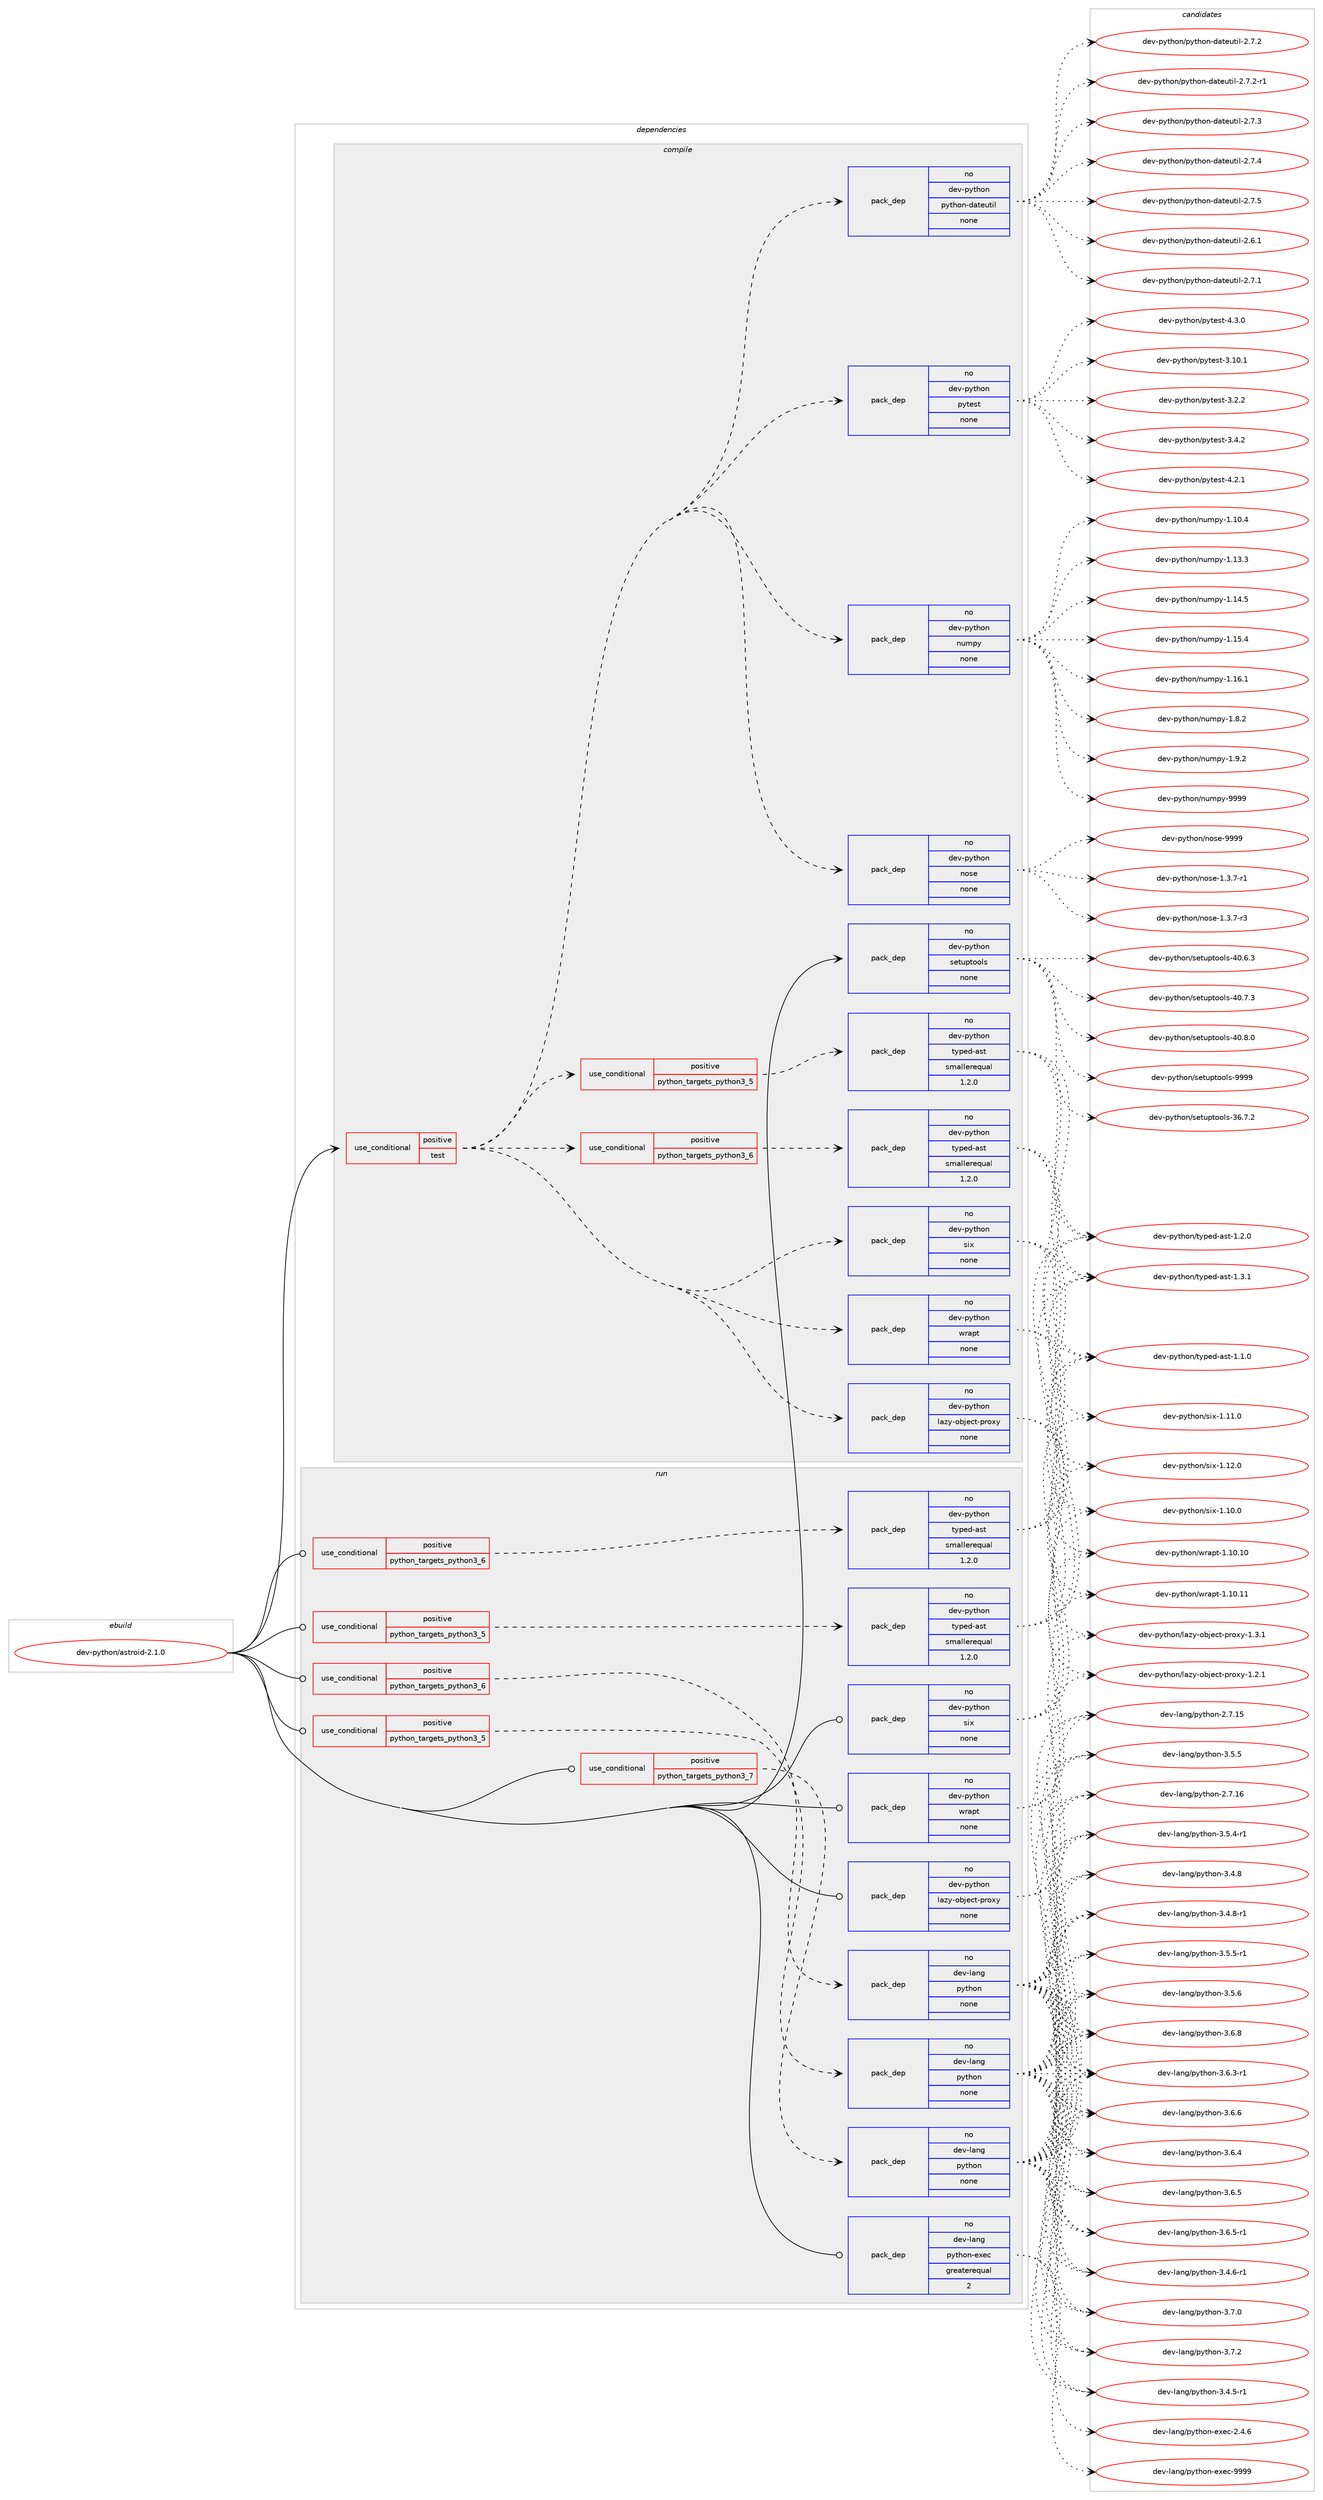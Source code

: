 digraph prolog {

# *************
# Graph options
# *************

newrank=true;
concentrate=true;
compound=true;
graph [rankdir=LR,fontname=Helvetica,fontsize=10,ranksep=1.5];#, ranksep=2.5, nodesep=0.2];
edge  [arrowhead=vee];
node  [fontname=Helvetica,fontsize=10];

# **********
# The ebuild
# **********

subgraph cluster_leftcol {
color=gray;
rank=same;
label=<<i>ebuild</i>>;
id [label="dev-python/astroid-2.1.0", color=red, width=4, href="../dev-python/astroid-2.1.0.svg"];
}

# ****************
# The dependencies
# ****************

subgraph cluster_midcol {
color=gray;
label=<<i>dependencies</i>>;
subgraph cluster_compile {
fillcolor="#eeeeee";
style=filled;
label=<<i>compile</i>>;
subgraph cond371039 {
dependency1399020 [label=<<TABLE BORDER="0" CELLBORDER="1" CELLSPACING="0" CELLPADDING="4"><TR><TD ROWSPAN="3" CELLPADDING="10">use_conditional</TD></TR><TR><TD>positive</TD></TR><TR><TD>test</TD></TR></TABLE>>, shape=none, color=red];
subgraph pack1004756 {
dependency1399021 [label=<<TABLE BORDER="0" CELLBORDER="1" CELLSPACING="0" CELLPADDING="4" WIDTH="220"><TR><TD ROWSPAN="6" CELLPADDING="30">pack_dep</TD></TR><TR><TD WIDTH="110">no</TD></TR><TR><TD>dev-python</TD></TR><TR><TD>lazy-object-proxy</TD></TR><TR><TD>none</TD></TR><TR><TD></TD></TR></TABLE>>, shape=none, color=blue];
}
dependency1399020:e -> dependency1399021:w [weight=20,style="dashed",arrowhead="vee"];
subgraph pack1004757 {
dependency1399022 [label=<<TABLE BORDER="0" CELLBORDER="1" CELLSPACING="0" CELLPADDING="4" WIDTH="220"><TR><TD ROWSPAN="6" CELLPADDING="30">pack_dep</TD></TR><TR><TD WIDTH="110">no</TD></TR><TR><TD>dev-python</TD></TR><TR><TD>six</TD></TR><TR><TD>none</TD></TR><TR><TD></TD></TR></TABLE>>, shape=none, color=blue];
}
dependency1399020:e -> dependency1399022:w [weight=20,style="dashed",arrowhead="vee"];
subgraph pack1004758 {
dependency1399023 [label=<<TABLE BORDER="0" CELLBORDER="1" CELLSPACING="0" CELLPADDING="4" WIDTH="220"><TR><TD ROWSPAN="6" CELLPADDING="30">pack_dep</TD></TR><TR><TD WIDTH="110">no</TD></TR><TR><TD>dev-python</TD></TR><TR><TD>wrapt</TD></TR><TR><TD>none</TD></TR><TR><TD></TD></TR></TABLE>>, shape=none, color=blue];
}
dependency1399020:e -> dependency1399023:w [weight=20,style="dashed",arrowhead="vee"];
subgraph cond371040 {
dependency1399024 [label=<<TABLE BORDER="0" CELLBORDER="1" CELLSPACING="0" CELLPADDING="4"><TR><TD ROWSPAN="3" CELLPADDING="10">use_conditional</TD></TR><TR><TD>positive</TD></TR><TR><TD>python_targets_python3_5</TD></TR></TABLE>>, shape=none, color=red];
subgraph pack1004759 {
dependency1399025 [label=<<TABLE BORDER="0" CELLBORDER="1" CELLSPACING="0" CELLPADDING="4" WIDTH="220"><TR><TD ROWSPAN="6" CELLPADDING="30">pack_dep</TD></TR><TR><TD WIDTH="110">no</TD></TR><TR><TD>dev-python</TD></TR><TR><TD>typed-ast</TD></TR><TR><TD>smallerequal</TD></TR><TR><TD>1.2.0</TD></TR></TABLE>>, shape=none, color=blue];
}
dependency1399024:e -> dependency1399025:w [weight=20,style="dashed",arrowhead="vee"];
}
dependency1399020:e -> dependency1399024:w [weight=20,style="dashed",arrowhead="vee"];
subgraph cond371041 {
dependency1399026 [label=<<TABLE BORDER="0" CELLBORDER="1" CELLSPACING="0" CELLPADDING="4"><TR><TD ROWSPAN="3" CELLPADDING="10">use_conditional</TD></TR><TR><TD>positive</TD></TR><TR><TD>python_targets_python3_6</TD></TR></TABLE>>, shape=none, color=red];
subgraph pack1004760 {
dependency1399027 [label=<<TABLE BORDER="0" CELLBORDER="1" CELLSPACING="0" CELLPADDING="4" WIDTH="220"><TR><TD ROWSPAN="6" CELLPADDING="30">pack_dep</TD></TR><TR><TD WIDTH="110">no</TD></TR><TR><TD>dev-python</TD></TR><TR><TD>typed-ast</TD></TR><TR><TD>smallerequal</TD></TR><TR><TD>1.2.0</TD></TR></TABLE>>, shape=none, color=blue];
}
dependency1399026:e -> dependency1399027:w [weight=20,style="dashed",arrowhead="vee"];
}
dependency1399020:e -> dependency1399026:w [weight=20,style="dashed",arrowhead="vee"];
subgraph pack1004761 {
dependency1399028 [label=<<TABLE BORDER="0" CELLBORDER="1" CELLSPACING="0" CELLPADDING="4" WIDTH="220"><TR><TD ROWSPAN="6" CELLPADDING="30">pack_dep</TD></TR><TR><TD WIDTH="110">no</TD></TR><TR><TD>dev-python</TD></TR><TR><TD>nose</TD></TR><TR><TD>none</TD></TR><TR><TD></TD></TR></TABLE>>, shape=none, color=blue];
}
dependency1399020:e -> dependency1399028:w [weight=20,style="dashed",arrowhead="vee"];
subgraph pack1004762 {
dependency1399029 [label=<<TABLE BORDER="0" CELLBORDER="1" CELLSPACING="0" CELLPADDING="4" WIDTH="220"><TR><TD ROWSPAN="6" CELLPADDING="30">pack_dep</TD></TR><TR><TD WIDTH="110">no</TD></TR><TR><TD>dev-python</TD></TR><TR><TD>numpy</TD></TR><TR><TD>none</TD></TR><TR><TD></TD></TR></TABLE>>, shape=none, color=blue];
}
dependency1399020:e -> dependency1399029:w [weight=20,style="dashed",arrowhead="vee"];
subgraph pack1004763 {
dependency1399030 [label=<<TABLE BORDER="0" CELLBORDER="1" CELLSPACING="0" CELLPADDING="4" WIDTH="220"><TR><TD ROWSPAN="6" CELLPADDING="30">pack_dep</TD></TR><TR><TD WIDTH="110">no</TD></TR><TR><TD>dev-python</TD></TR><TR><TD>pytest</TD></TR><TR><TD>none</TD></TR><TR><TD></TD></TR></TABLE>>, shape=none, color=blue];
}
dependency1399020:e -> dependency1399030:w [weight=20,style="dashed",arrowhead="vee"];
subgraph pack1004764 {
dependency1399031 [label=<<TABLE BORDER="0" CELLBORDER="1" CELLSPACING="0" CELLPADDING="4" WIDTH="220"><TR><TD ROWSPAN="6" CELLPADDING="30">pack_dep</TD></TR><TR><TD WIDTH="110">no</TD></TR><TR><TD>dev-python</TD></TR><TR><TD>python-dateutil</TD></TR><TR><TD>none</TD></TR><TR><TD></TD></TR></TABLE>>, shape=none, color=blue];
}
dependency1399020:e -> dependency1399031:w [weight=20,style="dashed",arrowhead="vee"];
}
id:e -> dependency1399020:w [weight=20,style="solid",arrowhead="vee"];
subgraph pack1004765 {
dependency1399032 [label=<<TABLE BORDER="0" CELLBORDER="1" CELLSPACING="0" CELLPADDING="4" WIDTH="220"><TR><TD ROWSPAN="6" CELLPADDING="30">pack_dep</TD></TR><TR><TD WIDTH="110">no</TD></TR><TR><TD>dev-python</TD></TR><TR><TD>setuptools</TD></TR><TR><TD>none</TD></TR><TR><TD></TD></TR></TABLE>>, shape=none, color=blue];
}
id:e -> dependency1399032:w [weight=20,style="solid",arrowhead="vee"];
}
subgraph cluster_compileandrun {
fillcolor="#eeeeee";
style=filled;
label=<<i>compile and run</i>>;
}
subgraph cluster_run {
fillcolor="#eeeeee";
style=filled;
label=<<i>run</i>>;
subgraph cond371042 {
dependency1399033 [label=<<TABLE BORDER="0" CELLBORDER="1" CELLSPACING="0" CELLPADDING="4"><TR><TD ROWSPAN="3" CELLPADDING="10">use_conditional</TD></TR><TR><TD>positive</TD></TR><TR><TD>python_targets_python3_5</TD></TR></TABLE>>, shape=none, color=red];
subgraph pack1004766 {
dependency1399034 [label=<<TABLE BORDER="0" CELLBORDER="1" CELLSPACING="0" CELLPADDING="4" WIDTH="220"><TR><TD ROWSPAN="6" CELLPADDING="30">pack_dep</TD></TR><TR><TD WIDTH="110">no</TD></TR><TR><TD>dev-lang</TD></TR><TR><TD>python</TD></TR><TR><TD>none</TD></TR><TR><TD></TD></TR></TABLE>>, shape=none, color=blue];
}
dependency1399033:e -> dependency1399034:w [weight=20,style="dashed",arrowhead="vee"];
}
id:e -> dependency1399033:w [weight=20,style="solid",arrowhead="odot"];
subgraph cond371043 {
dependency1399035 [label=<<TABLE BORDER="0" CELLBORDER="1" CELLSPACING="0" CELLPADDING="4"><TR><TD ROWSPAN="3" CELLPADDING="10">use_conditional</TD></TR><TR><TD>positive</TD></TR><TR><TD>python_targets_python3_5</TD></TR></TABLE>>, shape=none, color=red];
subgraph pack1004767 {
dependency1399036 [label=<<TABLE BORDER="0" CELLBORDER="1" CELLSPACING="0" CELLPADDING="4" WIDTH="220"><TR><TD ROWSPAN="6" CELLPADDING="30">pack_dep</TD></TR><TR><TD WIDTH="110">no</TD></TR><TR><TD>dev-python</TD></TR><TR><TD>typed-ast</TD></TR><TR><TD>smallerequal</TD></TR><TR><TD>1.2.0</TD></TR></TABLE>>, shape=none, color=blue];
}
dependency1399035:e -> dependency1399036:w [weight=20,style="dashed",arrowhead="vee"];
}
id:e -> dependency1399035:w [weight=20,style="solid",arrowhead="odot"];
subgraph cond371044 {
dependency1399037 [label=<<TABLE BORDER="0" CELLBORDER="1" CELLSPACING="0" CELLPADDING="4"><TR><TD ROWSPAN="3" CELLPADDING="10">use_conditional</TD></TR><TR><TD>positive</TD></TR><TR><TD>python_targets_python3_6</TD></TR></TABLE>>, shape=none, color=red];
subgraph pack1004768 {
dependency1399038 [label=<<TABLE BORDER="0" CELLBORDER="1" CELLSPACING="0" CELLPADDING="4" WIDTH="220"><TR><TD ROWSPAN="6" CELLPADDING="30">pack_dep</TD></TR><TR><TD WIDTH="110">no</TD></TR><TR><TD>dev-lang</TD></TR><TR><TD>python</TD></TR><TR><TD>none</TD></TR><TR><TD></TD></TR></TABLE>>, shape=none, color=blue];
}
dependency1399037:e -> dependency1399038:w [weight=20,style="dashed",arrowhead="vee"];
}
id:e -> dependency1399037:w [weight=20,style="solid",arrowhead="odot"];
subgraph cond371045 {
dependency1399039 [label=<<TABLE BORDER="0" CELLBORDER="1" CELLSPACING="0" CELLPADDING="4"><TR><TD ROWSPAN="3" CELLPADDING="10">use_conditional</TD></TR><TR><TD>positive</TD></TR><TR><TD>python_targets_python3_6</TD></TR></TABLE>>, shape=none, color=red];
subgraph pack1004769 {
dependency1399040 [label=<<TABLE BORDER="0" CELLBORDER="1" CELLSPACING="0" CELLPADDING="4" WIDTH="220"><TR><TD ROWSPAN="6" CELLPADDING="30">pack_dep</TD></TR><TR><TD WIDTH="110">no</TD></TR><TR><TD>dev-python</TD></TR><TR><TD>typed-ast</TD></TR><TR><TD>smallerequal</TD></TR><TR><TD>1.2.0</TD></TR></TABLE>>, shape=none, color=blue];
}
dependency1399039:e -> dependency1399040:w [weight=20,style="dashed",arrowhead="vee"];
}
id:e -> dependency1399039:w [weight=20,style="solid",arrowhead="odot"];
subgraph cond371046 {
dependency1399041 [label=<<TABLE BORDER="0" CELLBORDER="1" CELLSPACING="0" CELLPADDING="4"><TR><TD ROWSPAN="3" CELLPADDING="10">use_conditional</TD></TR><TR><TD>positive</TD></TR><TR><TD>python_targets_python3_7</TD></TR></TABLE>>, shape=none, color=red];
subgraph pack1004770 {
dependency1399042 [label=<<TABLE BORDER="0" CELLBORDER="1" CELLSPACING="0" CELLPADDING="4" WIDTH="220"><TR><TD ROWSPAN="6" CELLPADDING="30">pack_dep</TD></TR><TR><TD WIDTH="110">no</TD></TR><TR><TD>dev-lang</TD></TR><TR><TD>python</TD></TR><TR><TD>none</TD></TR><TR><TD></TD></TR></TABLE>>, shape=none, color=blue];
}
dependency1399041:e -> dependency1399042:w [weight=20,style="dashed",arrowhead="vee"];
}
id:e -> dependency1399041:w [weight=20,style="solid",arrowhead="odot"];
subgraph pack1004771 {
dependency1399043 [label=<<TABLE BORDER="0" CELLBORDER="1" CELLSPACING="0" CELLPADDING="4" WIDTH="220"><TR><TD ROWSPAN="6" CELLPADDING="30">pack_dep</TD></TR><TR><TD WIDTH="110">no</TD></TR><TR><TD>dev-lang</TD></TR><TR><TD>python-exec</TD></TR><TR><TD>greaterequal</TD></TR><TR><TD>2</TD></TR></TABLE>>, shape=none, color=blue];
}
id:e -> dependency1399043:w [weight=20,style="solid",arrowhead="odot"];
subgraph pack1004772 {
dependency1399044 [label=<<TABLE BORDER="0" CELLBORDER="1" CELLSPACING="0" CELLPADDING="4" WIDTH="220"><TR><TD ROWSPAN="6" CELLPADDING="30">pack_dep</TD></TR><TR><TD WIDTH="110">no</TD></TR><TR><TD>dev-python</TD></TR><TR><TD>lazy-object-proxy</TD></TR><TR><TD>none</TD></TR><TR><TD></TD></TR></TABLE>>, shape=none, color=blue];
}
id:e -> dependency1399044:w [weight=20,style="solid",arrowhead="odot"];
subgraph pack1004773 {
dependency1399045 [label=<<TABLE BORDER="0" CELLBORDER="1" CELLSPACING="0" CELLPADDING="4" WIDTH="220"><TR><TD ROWSPAN="6" CELLPADDING="30">pack_dep</TD></TR><TR><TD WIDTH="110">no</TD></TR><TR><TD>dev-python</TD></TR><TR><TD>six</TD></TR><TR><TD>none</TD></TR><TR><TD></TD></TR></TABLE>>, shape=none, color=blue];
}
id:e -> dependency1399045:w [weight=20,style="solid",arrowhead="odot"];
subgraph pack1004774 {
dependency1399046 [label=<<TABLE BORDER="0" CELLBORDER="1" CELLSPACING="0" CELLPADDING="4" WIDTH="220"><TR><TD ROWSPAN="6" CELLPADDING="30">pack_dep</TD></TR><TR><TD WIDTH="110">no</TD></TR><TR><TD>dev-python</TD></TR><TR><TD>wrapt</TD></TR><TR><TD>none</TD></TR><TR><TD></TD></TR></TABLE>>, shape=none, color=blue];
}
id:e -> dependency1399046:w [weight=20,style="solid",arrowhead="odot"];
}
}

# **************
# The candidates
# **************

subgraph cluster_choices {
rank=same;
color=gray;
label=<<i>candidates</i>>;

subgraph choice1004756 {
color=black;
nodesep=1;
choice10010111845112121116104111110471089712212145111981061019911645112114111120121454946504649 [label="dev-python/lazy-object-proxy-1.2.1", color=red, width=4,href="../dev-python/lazy-object-proxy-1.2.1.svg"];
choice10010111845112121116104111110471089712212145111981061019911645112114111120121454946514649 [label="dev-python/lazy-object-proxy-1.3.1", color=red, width=4,href="../dev-python/lazy-object-proxy-1.3.1.svg"];
dependency1399021:e -> choice10010111845112121116104111110471089712212145111981061019911645112114111120121454946504649:w [style=dotted,weight="100"];
dependency1399021:e -> choice10010111845112121116104111110471089712212145111981061019911645112114111120121454946514649:w [style=dotted,weight="100"];
}
subgraph choice1004757 {
color=black;
nodesep=1;
choice100101118451121211161041111104711510512045494649484648 [label="dev-python/six-1.10.0", color=red, width=4,href="../dev-python/six-1.10.0.svg"];
choice100101118451121211161041111104711510512045494649494648 [label="dev-python/six-1.11.0", color=red, width=4,href="../dev-python/six-1.11.0.svg"];
choice100101118451121211161041111104711510512045494649504648 [label="dev-python/six-1.12.0", color=red, width=4,href="../dev-python/six-1.12.0.svg"];
dependency1399022:e -> choice100101118451121211161041111104711510512045494649484648:w [style=dotted,weight="100"];
dependency1399022:e -> choice100101118451121211161041111104711510512045494649494648:w [style=dotted,weight="100"];
dependency1399022:e -> choice100101118451121211161041111104711510512045494649504648:w [style=dotted,weight="100"];
}
subgraph choice1004758 {
color=black;
nodesep=1;
choice1001011184511212111610411111047119114971121164549464948464948 [label="dev-python/wrapt-1.10.10", color=red, width=4,href="../dev-python/wrapt-1.10.10.svg"];
choice1001011184511212111610411111047119114971121164549464948464949 [label="dev-python/wrapt-1.10.11", color=red, width=4,href="../dev-python/wrapt-1.10.11.svg"];
dependency1399023:e -> choice1001011184511212111610411111047119114971121164549464948464948:w [style=dotted,weight="100"];
dependency1399023:e -> choice1001011184511212111610411111047119114971121164549464948464949:w [style=dotted,weight="100"];
}
subgraph choice1004759 {
color=black;
nodesep=1;
choice10010111845112121116104111110471161211121011004597115116454946494648 [label="dev-python/typed-ast-1.1.0", color=red, width=4,href="../dev-python/typed-ast-1.1.0.svg"];
choice10010111845112121116104111110471161211121011004597115116454946504648 [label="dev-python/typed-ast-1.2.0", color=red, width=4,href="../dev-python/typed-ast-1.2.0.svg"];
choice10010111845112121116104111110471161211121011004597115116454946514649 [label="dev-python/typed-ast-1.3.1", color=red, width=4,href="../dev-python/typed-ast-1.3.1.svg"];
dependency1399025:e -> choice10010111845112121116104111110471161211121011004597115116454946494648:w [style=dotted,weight="100"];
dependency1399025:e -> choice10010111845112121116104111110471161211121011004597115116454946504648:w [style=dotted,weight="100"];
dependency1399025:e -> choice10010111845112121116104111110471161211121011004597115116454946514649:w [style=dotted,weight="100"];
}
subgraph choice1004760 {
color=black;
nodesep=1;
choice10010111845112121116104111110471161211121011004597115116454946494648 [label="dev-python/typed-ast-1.1.0", color=red, width=4,href="../dev-python/typed-ast-1.1.0.svg"];
choice10010111845112121116104111110471161211121011004597115116454946504648 [label="dev-python/typed-ast-1.2.0", color=red, width=4,href="../dev-python/typed-ast-1.2.0.svg"];
choice10010111845112121116104111110471161211121011004597115116454946514649 [label="dev-python/typed-ast-1.3.1", color=red, width=4,href="../dev-python/typed-ast-1.3.1.svg"];
dependency1399027:e -> choice10010111845112121116104111110471161211121011004597115116454946494648:w [style=dotted,weight="100"];
dependency1399027:e -> choice10010111845112121116104111110471161211121011004597115116454946504648:w [style=dotted,weight="100"];
dependency1399027:e -> choice10010111845112121116104111110471161211121011004597115116454946514649:w [style=dotted,weight="100"];
}
subgraph choice1004761 {
color=black;
nodesep=1;
choice10010111845112121116104111110471101111151014549465146554511449 [label="dev-python/nose-1.3.7-r1", color=red, width=4,href="../dev-python/nose-1.3.7-r1.svg"];
choice10010111845112121116104111110471101111151014549465146554511451 [label="dev-python/nose-1.3.7-r3", color=red, width=4,href="../dev-python/nose-1.3.7-r3.svg"];
choice10010111845112121116104111110471101111151014557575757 [label="dev-python/nose-9999", color=red, width=4,href="../dev-python/nose-9999.svg"];
dependency1399028:e -> choice10010111845112121116104111110471101111151014549465146554511449:w [style=dotted,weight="100"];
dependency1399028:e -> choice10010111845112121116104111110471101111151014549465146554511451:w [style=dotted,weight="100"];
dependency1399028:e -> choice10010111845112121116104111110471101111151014557575757:w [style=dotted,weight="100"];
}
subgraph choice1004762 {
color=black;
nodesep=1;
choice100101118451121211161041111104711011710911212145494649484652 [label="dev-python/numpy-1.10.4", color=red, width=4,href="../dev-python/numpy-1.10.4.svg"];
choice100101118451121211161041111104711011710911212145494649514651 [label="dev-python/numpy-1.13.3", color=red, width=4,href="../dev-python/numpy-1.13.3.svg"];
choice100101118451121211161041111104711011710911212145494649524653 [label="dev-python/numpy-1.14.5", color=red, width=4,href="../dev-python/numpy-1.14.5.svg"];
choice100101118451121211161041111104711011710911212145494649534652 [label="dev-python/numpy-1.15.4", color=red, width=4,href="../dev-python/numpy-1.15.4.svg"];
choice100101118451121211161041111104711011710911212145494649544649 [label="dev-python/numpy-1.16.1", color=red, width=4,href="../dev-python/numpy-1.16.1.svg"];
choice1001011184511212111610411111047110117109112121454946564650 [label="dev-python/numpy-1.8.2", color=red, width=4,href="../dev-python/numpy-1.8.2.svg"];
choice1001011184511212111610411111047110117109112121454946574650 [label="dev-python/numpy-1.9.2", color=red, width=4,href="../dev-python/numpy-1.9.2.svg"];
choice10010111845112121116104111110471101171091121214557575757 [label="dev-python/numpy-9999", color=red, width=4,href="../dev-python/numpy-9999.svg"];
dependency1399029:e -> choice100101118451121211161041111104711011710911212145494649484652:w [style=dotted,weight="100"];
dependency1399029:e -> choice100101118451121211161041111104711011710911212145494649514651:w [style=dotted,weight="100"];
dependency1399029:e -> choice100101118451121211161041111104711011710911212145494649524653:w [style=dotted,weight="100"];
dependency1399029:e -> choice100101118451121211161041111104711011710911212145494649534652:w [style=dotted,weight="100"];
dependency1399029:e -> choice100101118451121211161041111104711011710911212145494649544649:w [style=dotted,weight="100"];
dependency1399029:e -> choice1001011184511212111610411111047110117109112121454946564650:w [style=dotted,weight="100"];
dependency1399029:e -> choice1001011184511212111610411111047110117109112121454946574650:w [style=dotted,weight="100"];
dependency1399029:e -> choice10010111845112121116104111110471101171091121214557575757:w [style=dotted,weight="100"];
}
subgraph choice1004763 {
color=black;
nodesep=1;
choice100101118451121211161041111104711212111610111511645514649484649 [label="dev-python/pytest-3.10.1", color=red, width=4,href="../dev-python/pytest-3.10.1.svg"];
choice1001011184511212111610411111047112121116101115116455146504650 [label="dev-python/pytest-3.2.2", color=red, width=4,href="../dev-python/pytest-3.2.2.svg"];
choice1001011184511212111610411111047112121116101115116455146524650 [label="dev-python/pytest-3.4.2", color=red, width=4,href="../dev-python/pytest-3.4.2.svg"];
choice1001011184511212111610411111047112121116101115116455246504649 [label="dev-python/pytest-4.2.1", color=red, width=4,href="../dev-python/pytest-4.2.1.svg"];
choice1001011184511212111610411111047112121116101115116455246514648 [label="dev-python/pytest-4.3.0", color=red, width=4,href="../dev-python/pytest-4.3.0.svg"];
dependency1399030:e -> choice100101118451121211161041111104711212111610111511645514649484649:w [style=dotted,weight="100"];
dependency1399030:e -> choice1001011184511212111610411111047112121116101115116455146504650:w [style=dotted,weight="100"];
dependency1399030:e -> choice1001011184511212111610411111047112121116101115116455146524650:w [style=dotted,weight="100"];
dependency1399030:e -> choice1001011184511212111610411111047112121116101115116455246504649:w [style=dotted,weight="100"];
dependency1399030:e -> choice1001011184511212111610411111047112121116101115116455246514648:w [style=dotted,weight="100"];
}
subgraph choice1004764 {
color=black;
nodesep=1;
choice10010111845112121116104111110471121211161041111104510097116101117116105108455046544649 [label="dev-python/python-dateutil-2.6.1", color=red, width=4,href="../dev-python/python-dateutil-2.6.1.svg"];
choice10010111845112121116104111110471121211161041111104510097116101117116105108455046554649 [label="dev-python/python-dateutil-2.7.1", color=red, width=4,href="../dev-python/python-dateutil-2.7.1.svg"];
choice10010111845112121116104111110471121211161041111104510097116101117116105108455046554650 [label="dev-python/python-dateutil-2.7.2", color=red, width=4,href="../dev-python/python-dateutil-2.7.2.svg"];
choice100101118451121211161041111104711212111610411111045100971161011171161051084550465546504511449 [label="dev-python/python-dateutil-2.7.2-r1", color=red, width=4,href="../dev-python/python-dateutil-2.7.2-r1.svg"];
choice10010111845112121116104111110471121211161041111104510097116101117116105108455046554651 [label="dev-python/python-dateutil-2.7.3", color=red, width=4,href="../dev-python/python-dateutil-2.7.3.svg"];
choice10010111845112121116104111110471121211161041111104510097116101117116105108455046554652 [label="dev-python/python-dateutil-2.7.4", color=red, width=4,href="../dev-python/python-dateutil-2.7.4.svg"];
choice10010111845112121116104111110471121211161041111104510097116101117116105108455046554653 [label="dev-python/python-dateutil-2.7.5", color=red, width=4,href="../dev-python/python-dateutil-2.7.5.svg"];
dependency1399031:e -> choice10010111845112121116104111110471121211161041111104510097116101117116105108455046544649:w [style=dotted,weight="100"];
dependency1399031:e -> choice10010111845112121116104111110471121211161041111104510097116101117116105108455046554649:w [style=dotted,weight="100"];
dependency1399031:e -> choice10010111845112121116104111110471121211161041111104510097116101117116105108455046554650:w [style=dotted,weight="100"];
dependency1399031:e -> choice100101118451121211161041111104711212111610411111045100971161011171161051084550465546504511449:w [style=dotted,weight="100"];
dependency1399031:e -> choice10010111845112121116104111110471121211161041111104510097116101117116105108455046554651:w [style=dotted,weight="100"];
dependency1399031:e -> choice10010111845112121116104111110471121211161041111104510097116101117116105108455046554652:w [style=dotted,weight="100"];
dependency1399031:e -> choice10010111845112121116104111110471121211161041111104510097116101117116105108455046554653:w [style=dotted,weight="100"];
}
subgraph choice1004765 {
color=black;
nodesep=1;
choice100101118451121211161041111104711510111611711211611111110811545515446554650 [label="dev-python/setuptools-36.7.2", color=red, width=4,href="../dev-python/setuptools-36.7.2.svg"];
choice100101118451121211161041111104711510111611711211611111110811545524846544651 [label="dev-python/setuptools-40.6.3", color=red, width=4,href="../dev-python/setuptools-40.6.3.svg"];
choice100101118451121211161041111104711510111611711211611111110811545524846554651 [label="dev-python/setuptools-40.7.3", color=red, width=4,href="../dev-python/setuptools-40.7.3.svg"];
choice100101118451121211161041111104711510111611711211611111110811545524846564648 [label="dev-python/setuptools-40.8.0", color=red, width=4,href="../dev-python/setuptools-40.8.0.svg"];
choice10010111845112121116104111110471151011161171121161111111081154557575757 [label="dev-python/setuptools-9999", color=red, width=4,href="../dev-python/setuptools-9999.svg"];
dependency1399032:e -> choice100101118451121211161041111104711510111611711211611111110811545515446554650:w [style=dotted,weight="100"];
dependency1399032:e -> choice100101118451121211161041111104711510111611711211611111110811545524846544651:w [style=dotted,weight="100"];
dependency1399032:e -> choice100101118451121211161041111104711510111611711211611111110811545524846554651:w [style=dotted,weight="100"];
dependency1399032:e -> choice100101118451121211161041111104711510111611711211611111110811545524846564648:w [style=dotted,weight="100"];
dependency1399032:e -> choice10010111845112121116104111110471151011161171121161111111081154557575757:w [style=dotted,weight="100"];
}
subgraph choice1004766 {
color=black;
nodesep=1;
choice10010111845108971101034711212111610411111045504655464953 [label="dev-lang/python-2.7.15", color=red, width=4,href="../dev-lang/python-2.7.15.svg"];
choice10010111845108971101034711212111610411111045504655464954 [label="dev-lang/python-2.7.16", color=red, width=4,href="../dev-lang/python-2.7.16.svg"];
choice1001011184510897110103471121211161041111104551465246534511449 [label="dev-lang/python-3.4.5-r1", color=red, width=4,href="../dev-lang/python-3.4.5-r1.svg"];
choice1001011184510897110103471121211161041111104551465246544511449 [label="dev-lang/python-3.4.6-r1", color=red, width=4,href="../dev-lang/python-3.4.6-r1.svg"];
choice100101118451089711010347112121116104111110455146524656 [label="dev-lang/python-3.4.8", color=red, width=4,href="../dev-lang/python-3.4.8.svg"];
choice1001011184510897110103471121211161041111104551465246564511449 [label="dev-lang/python-3.4.8-r1", color=red, width=4,href="../dev-lang/python-3.4.8-r1.svg"];
choice1001011184510897110103471121211161041111104551465346524511449 [label="dev-lang/python-3.5.4-r1", color=red, width=4,href="../dev-lang/python-3.5.4-r1.svg"];
choice100101118451089711010347112121116104111110455146534653 [label="dev-lang/python-3.5.5", color=red, width=4,href="../dev-lang/python-3.5.5.svg"];
choice1001011184510897110103471121211161041111104551465346534511449 [label="dev-lang/python-3.5.5-r1", color=red, width=4,href="../dev-lang/python-3.5.5-r1.svg"];
choice100101118451089711010347112121116104111110455146534654 [label="dev-lang/python-3.5.6", color=red, width=4,href="../dev-lang/python-3.5.6.svg"];
choice1001011184510897110103471121211161041111104551465446514511449 [label="dev-lang/python-3.6.3-r1", color=red, width=4,href="../dev-lang/python-3.6.3-r1.svg"];
choice100101118451089711010347112121116104111110455146544652 [label="dev-lang/python-3.6.4", color=red, width=4,href="../dev-lang/python-3.6.4.svg"];
choice100101118451089711010347112121116104111110455146544653 [label="dev-lang/python-3.6.5", color=red, width=4,href="../dev-lang/python-3.6.5.svg"];
choice1001011184510897110103471121211161041111104551465446534511449 [label="dev-lang/python-3.6.5-r1", color=red, width=4,href="../dev-lang/python-3.6.5-r1.svg"];
choice100101118451089711010347112121116104111110455146544654 [label="dev-lang/python-3.6.6", color=red, width=4,href="../dev-lang/python-3.6.6.svg"];
choice100101118451089711010347112121116104111110455146544656 [label="dev-lang/python-3.6.8", color=red, width=4,href="../dev-lang/python-3.6.8.svg"];
choice100101118451089711010347112121116104111110455146554648 [label="dev-lang/python-3.7.0", color=red, width=4,href="../dev-lang/python-3.7.0.svg"];
choice100101118451089711010347112121116104111110455146554650 [label="dev-lang/python-3.7.2", color=red, width=4,href="../dev-lang/python-3.7.2.svg"];
dependency1399034:e -> choice10010111845108971101034711212111610411111045504655464953:w [style=dotted,weight="100"];
dependency1399034:e -> choice10010111845108971101034711212111610411111045504655464954:w [style=dotted,weight="100"];
dependency1399034:e -> choice1001011184510897110103471121211161041111104551465246534511449:w [style=dotted,weight="100"];
dependency1399034:e -> choice1001011184510897110103471121211161041111104551465246544511449:w [style=dotted,weight="100"];
dependency1399034:e -> choice100101118451089711010347112121116104111110455146524656:w [style=dotted,weight="100"];
dependency1399034:e -> choice1001011184510897110103471121211161041111104551465246564511449:w [style=dotted,weight="100"];
dependency1399034:e -> choice1001011184510897110103471121211161041111104551465346524511449:w [style=dotted,weight="100"];
dependency1399034:e -> choice100101118451089711010347112121116104111110455146534653:w [style=dotted,weight="100"];
dependency1399034:e -> choice1001011184510897110103471121211161041111104551465346534511449:w [style=dotted,weight="100"];
dependency1399034:e -> choice100101118451089711010347112121116104111110455146534654:w [style=dotted,weight="100"];
dependency1399034:e -> choice1001011184510897110103471121211161041111104551465446514511449:w [style=dotted,weight="100"];
dependency1399034:e -> choice100101118451089711010347112121116104111110455146544652:w [style=dotted,weight="100"];
dependency1399034:e -> choice100101118451089711010347112121116104111110455146544653:w [style=dotted,weight="100"];
dependency1399034:e -> choice1001011184510897110103471121211161041111104551465446534511449:w [style=dotted,weight="100"];
dependency1399034:e -> choice100101118451089711010347112121116104111110455146544654:w [style=dotted,weight="100"];
dependency1399034:e -> choice100101118451089711010347112121116104111110455146544656:w [style=dotted,weight="100"];
dependency1399034:e -> choice100101118451089711010347112121116104111110455146554648:w [style=dotted,weight="100"];
dependency1399034:e -> choice100101118451089711010347112121116104111110455146554650:w [style=dotted,weight="100"];
}
subgraph choice1004767 {
color=black;
nodesep=1;
choice10010111845112121116104111110471161211121011004597115116454946494648 [label="dev-python/typed-ast-1.1.0", color=red, width=4,href="../dev-python/typed-ast-1.1.0.svg"];
choice10010111845112121116104111110471161211121011004597115116454946504648 [label="dev-python/typed-ast-1.2.0", color=red, width=4,href="../dev-python/typed-ast-1.2.0.svg"];
choice10010111845112121116104111110471161211121011004597115116454946514649 [label="dev-python/typed-ast-1.3.1", color=red, width=4,href="../dev-python/typed-ast-1.3.1.svg"];
dependency1399036:e -> choice10010111845112121116104111110471161211121011004597115116454946494648:w [style=dotted,weight="100"];
dependency1399036:e -> choice10010111845112121116104111110471161211121011004597115116454946504648:w [style=dotted,weight="100"];
dependency1399036:e -> choice10010111845112121116104111110471161211121011004597115116454946514649:w [style=dotted,weight="100"];
}
subgraph choice1004768 {
color=black;
nodesep=1;
choice10010111845108971101034711212111610411111045504655464953 [label="dev-lang/python-2.7.15", color=red, width=4,href="../dev-lang/python-2.7.15.svg"];
choice10010111845108971101034711212111610411111045504655464954 [label="dev-lang/python-2.7.16", color=red, width=4,href="../dev-lang/python-2.7.16.svg"];
choice1001011184510897110103471121211161041111104551465246534511449 [label="dev-lang/python-3.4.5-r1", color=red, width=4,href="../dev-lang/python-3.4.5-r1.svg"];
choice1001011184510897110103471121211161041111104551465246544511449 [label="dev-lang/python-3.4.6-r1", color=red, width=4,href="../dev-lang/python-3.4.6-r1.svg"];
choice100101118451089711010347112121116104111110455146524656 [label="dev-lang/python-3.4.8", color=red, width=4,href="../dev-lang/python-3.4.8.svg"];
choice1001011184510897110103471121211161041111104551465246564511449 [label="dev-lang/python-3.4.8-r1", color=red, width=4,href="../dev-lang/python-3.4.8-r1.svg"];
choice1001011184510897110103471121211161041111104551465346524511449 [label="dev-lang/python-3.5.4-r1", color=red, width=4,href="../dev-lang/python-3.5.4-r1.svg"];
choice100101118451089711010347112121116104111110455146534653 [label="dev-lang/python-3.5.5", color=red, width=4,href="../dev-lang/python-3.5.5.svg"];
choice1001011184510897110103471121211161041111104551465346534511449 [label="dev-lang/python-3.5.5-r1", color=red, width=4,href="../dev-lang/python-3.5.5-r1.svg"];
choice100101118451089711010347112121116104111110455146534654 [label="dev-lang/python-3.5.6", color=red, width=4,href="../dev-lang/python-3.5.6.svg"];
choice1001011184510897110103471121211161041111104551465446514511449 [label="dev-lang/python-3.6.3-r1", color=red, width=4,href="../dev-lang/python-3.6.3-r1.svg"];
choice100101118451089711010347112121116104111110455146544652 [label="dev-lang/python-3.6.4", color=red, width=4,href="../dev-lang/python-3.6.4.svg"];
choice100101118451089711010347112121116104111110455146544653 [label="dev-lang/python-3.6.5", color=red, width=4,href="../dev-lang/python-3.6.5.svg"];
choice1001011184510897110103471121211161041111104551465446534511449 [label="dev-lang/python-3.6.5-r1", color=red, width=4,href="../dev-lang/python-3.6.5-r1.svg"];
choice100101118451089711010347112121116104111110455146544654 [label="dev-lang/python-3.6.6", color=red, width=4,href="../dev-lang/python-3.6.6.svg"];
choice100101118451089711010347112121116104111110455146544656 [label="dev-lang/python-3.6.8", color=red, width=4,href="../dev-lang/python-3.6.8.svg"];
choice100101118451089711010347112121116104111110455146554648 [label="dev-lang/python-3.7.0", color=red, width=4,href="../dev-lang/python-3.7.0.svg"];
choice100101118451089711010347112121116104111110455146554650 [label="dev-lang/python-3.7.2", color=red, width=4,href="../dev-lang/python-3.7.2.svg"];
dependency1399038:e -> choice10010111845108971101034711212111610411111045504655464953:w [style=dotted,weight="100"];
dependency1399038:e -> choice10010111845108971101034711212111610411111045504655464954:w [style=dotted,weight="100"];
dependency1399038:e -> choice1001011184510897110103471121211161041111104551465246534511449:w [style=dotted,weight="100"];
dependency1399038:e -> choice1001011184510897110103471121211161041111104551465246544511449:w [style=dotted,weight="100"];
dependency1399038:e -> choice100101118451089711010347112121116104111110455146524656:w [style=dotted,weight="100"];
dependency1399038:e -> choice1001011184510897110103471121211161041111104551465246564511449:w [style=dotted,weight="100"];
dependency1399038:e -> choice1001011184510897110103471121211161041111104551465346524511449:w [style=dotted,weight="100"];
dependency1399038:e -> choice100101118451089711010347112121116104111110455146534653:w [style=dotted,weight="100"];
dependency1399038:e -> choice1001011184510897110103471121211161041111104551465346534511449:w [style=dotted,weight="100"];
dependency1399038:e -> choice100101118451089711010347112121116104111110455146534654:w [style=dotted,weight="100"];
dependency1399038:e -> choice1001011184510897110103471121211161041111104551465446514511449:w [style=dotted,weight="100"];
dependency1399038:e -> choice100101118451089711010347112121116104111110455146544652:w [style=dotted,weight="100"];
dependency1399038:e -> choice100101118451089711010347112121116104111110455146544653:w [style=dotted,weight="100"];
dependency1399038:e -> choice1001011184510897110103471121211161041111104551465446534511449:w [style=dotted,weight="100"];
dependency1399038:e -> choice100101118451089711010347112121116104111110455146544654:w [style=dotted,weight="100"];
dependency1399038:e -> choice100101118451089711010347112121116104111110455146544656:w [style=dotted,weight="100"];
dependency1399038:e -> choice100101118451089711010347112121116104111110455146554648:w [style=dotted,weight="100"];
dependency1399038:e -> choice100101118451089711010347112121116104111110455146554650:w [style=dotted,weight="100"];
}
subgraph choice1004769 {
color=black;
nodesep=1;
choice10010111845112121116104111110471161211121011004597115116454946494648 [label="dev-python/typed-ast-1.1.0", color=red, width=4,href="../dev-python/typed-ast-1.1.0.svg"];
choice10010111845112121116104111110471161211121011004597115116454946504648 [label="dev-python/typed-ast-1.2.0", color=red, width=4,href="../dev-python/typed-ast-1.2.0.svg"];
choice10010111845112121116104111110471161211121011004597115116454946514649 [label="dev-python/typed-ast-1.3.1", color=red, width=4,href="../dev-python/typed-ast-1.3.1.svg"];
dependency1399040:e -> choice10010111845112121116104111110471161211121011004597115116454946494648:w [style=dotted,weight="100"];
dependency1399040:e -> choice10010111845112121116104111110471161211121011004597115116454946504648:w [style=dotted,weight="100"];
dependency1399040:e -> choice10010111845112121116104111110471161211121011004597115116454946514649:w [style=dotted,weight="100"];
}
subgraph choice1004770 {
color=black;
nodesep=1;
choice10010111845108971101034711212111610411111045504655464953 [label="dev-lang/python-2.7.15", color=red, width=4,href="../dev-lang/python-2.7.15.svg"];
choice10010111845108971101034711212111610411111045504655464954 [label="dev-lang/python-2.7.16", color=red, width=4,href="../dev-lang/python-2.7.16.svg"];
choice1001011184510897110103471121211161041111104551465246534511449 [label="dev-lang/python-3.4.5-r1", color=red, width=4,href="../dev-lang/python-3.4.5-r1.svg"];
choice1001011184510897110103471121211161041111104551465246544511449 [label="dev-lang/python-3.4.6-r1", color=red, width=4,href="../dev-lang/python-3.4.6-r1.svg"];
choice100101118451089711010347112121116104111110455146524656 [label="dev-lang/python-3.4.8", color=red, width=4,href="../dev-lang/python-3.4.8.svg"];
choice1001011184510897110103471121211161041111104551465246564511449 [label="dev-lang/python-3.4.8-r1", color=red, width=4,href="../dev-lang/python-3.4.8-r1.svg"];
choice1001011184510897110103471121211161041111104551465346524511449 [label="dev-lang/python-3.5.4-r1", color=red, width=4,href="../dev-lang/python-3.5.4-r1.svg"];
choice100101118451089711010347112121116104111110455146534653 [label="dev-lang/python-3.5.5", color=red, width=4,href="../dev-lang/python-3.5.5.svg"];
choice1001011184510897110103471121211161041111104551465346534511449 [label="dev-lang/python-3.5.5-r1", color=red, width=4,href="../dev-lang/python-3.5.5-r1.svg"];
choice100101118451089711010347112121116104111110455146534654 [label="dev-lang/python-3.5.6", color=red, width=4,href="../dev-lang/python-3.5.6.svg"];
choice1001011184510897110103471121211161041111104551465446514511449 [label="dev-lang/python-3.6.3-r1", color=red, width=4,href="../dev-lang/python-3.6.3-r1.svg"];
choice100101118451089711010347112121116104111110455146544652 [label="dev-lang/python-3.6.4", color=red, width=4,href="../dev-lang/python-3.6.4.svg"];
choice100101118451089711010347112121116104111110455146544653 [label="dev-lang/python-3.6.5", color=red, width=4,href="../dev-lang/python-3.6.5.svg"];
choice1001011184510897110103471121211161041111104551465446534511449 [label="dev-lang/python-3.6.5-r1", color=red, width=4,href="../dev-lang/python-3.6.5-r1.svg"];
choice100101118451089711010347112121116104111110455146544654 [label="dev-lang/python-3.6.6", color=red, width=4,href="../dev-lang/python-3.6.6.svg"];
choice100101118451089711010347112121116104111110455146544656 [label="dev-lang/python-3.6.8", color=red, width=4,href="../dev-lang/python-3.6.8.svg"];
choice100101118451089711010347112121116104111110455146554648 [label="dev-lang/python-3.7.0", color=red, width=4,href="../dev-lang/python-3.7.0.svg"];
choice100101118451089711010347112121116104111110455146554650 [label="dev-lang/python-3.7.2", color=red, width=4,href="../dev-lang/python-3.7.2.svg"];
dependency1399042:e -> choice10010111845108971101034711212111610411111045504655464953:w [style=dotted,weight="100"];
dependency1399042:e -> choice10010111845108971101034711212111610411111045504655464954:w [style=dotted,weight="100"];
dependency1399042:e -> choice1001011184510897110103471121211161041111104551465246534511449:w [style=dotted,weight="100"];
dependency1399042:e -> choice1001011184510897110103471121211161041111104551465246544511449:w [style=dotted,weight="100"];
dependency1399042:e -> choice100101118451089711010347112121116104111110455146524656:w [style=dotted,weight="100"];
dependency1399042:e -> choice1001011184510897110103471121211161041111104551465246564511449:w [style=dotted,weight="100"];
dependency1399042:e -> choice1001011184510897110103471121211161041111104551465346524511449:w [style=dotted,weight="100"];
dependency1399042:e -> choice100101118451089711010347112121116104111110455146534653:w [style=dotted,weight="100"];
dependency1399042:e -> choice1001011184510897110103471121211161041111104551465346534511449:w [style=dotted,weight="100"];
dependency1399042:e -> choice100101118451089711010347112121116104111110455146534654:w [style=dotted,weight="100"];
dependency1399042:e -> choice1001011184510897110103471121211161041111104551465446514511449:w [style=dotted,weight="100"];
dependency1399042:e -> choice100101118451089711010347112121116104111110455146544652:w [style=dotted,weight="100"];
dependency1399042:e -> choice100101118451089711010347112121116104111110455146544653:w [style=dotted,weight="100"];
dependency1399042:e -> choice1001011184510897110103471121211161041111104551465446534511449:w [style=dotted,weight="100"];
dependency1399042:e -> choice100101118451089711010347112121116104111110455146544654:w [style=dotted,weight="100"];
dependency1399042:e -> choice100101118451089711010347112121116104111110455146544656:w [style=dotted,weight="100"];
dependency1399042:e -> choice100101118451089711010347112121116104111110455146554648:w [style=dotted,weight="100"];
dependency1399042:e -> choice100101118451089711010347112121116104111110455146554650:w [style=dotted,weight="100"];
}
subgraph choice1004771 {
color=black;
nodesep=1;
choice1001011184510897110103471121211161041111104510112010199455046524654 [label="dev-lang/python-exec-2.4.6", color=red, width=4,href="../dev-lang/python-exec-2.4.6.svg"];
choice10010111845108971101034711212111610411111045101120101994557575757 [label="dev-lang/python-exec-9999", color=red, width=4,href="../dev-lang/python-exec-9999.svg"];
dependency1399043:e -> choice1001011184510897110103471121211161041111104510112010199455046524654:w [style=dotted,weight="100"];
dependency1399043:e -> choice10010111845108971101034711212111610411111045101120101994557575757:w [style=dotted,weight="100"];
}
subgraph choice1004772 {
color=black;
nodesep=1;
choice10010111845112121116104111110471089712212145111981061019911645112114111120121454946504649 [label="dev-python/lazy-object-proxy-1.2.1", color=red, width=4,href="../dev-python/lazy-object-proxy-1.2.1.svg"];
choice10010111845112121116104111110471089712212145111981061019911645112114111120121454946514649 [label="dev-python/lazy-object-proxy-1.3.1", color=red, width=4,href="../dev-python/lazy-object-proxy-1.3.1.svg"];
dependency1399044:e -> choice10010111845112121116104111110471089712212145111981061019911645112114111120121454946504649:w [style=dotted,weight="100"];
dependency1399044:e -> choice10010111845112121116104111110471089712212145111981061019911645112114111120121454946514649:w [style=dotted,weight="100"];
}
subgraph choice1004773 {
color=black;
nodesep=1;
choice100101118451121211161041111104711510512045494649484648 [label="dev-python/six-1.10.0", color=red, width=4,href="../dev-python/six-1.10.0.svg"];
choice100101118451121211161041111104711510512045494649494648 [label="dev-python/six-1.11.0", color=red, width=4,href="../dev-python/six-1.11.0.svg"];
choice100101118451121211161041111104711510512045494649504648 [label="dev-python/six-1.12.0", color=red, width=4,href="../dev-python/six-1.12.0.svg"];
dependency1399045:e -> choice100101118451121211161041111104711510512045494649484648:w [style=dotted,weight="100"];
dependency1399045:e -> choice100101118451121211161041111104711510512045494649494648:w [style=dotted,weight="100"];
dependency1399045:e -> choice100101118451121211161041111104711510512045494649504648:w [style=dotted,weight="100"];
}
subgraph choice1004774 {
color=black;
nodesep=1;
choice1001011184511212111610411111047119114971121164549464948464948 [label="dev-python/wrapt-1.10.10", color=red, width=4,href="../dev-python/wrapt-1.10.10.svg"];
choice1001011184511212111610411111047119114971121164549464948464949 [label="dev-python/wrapt-1.10.11", color=red, width=4,href="../dev-python/wrapt-1.10.11.svg"];
dependency1399046:e -> choice1001011184511212111610411111047119114971121164549464948464948:w [style=dotted,weight="100"];
dependency1399046:e -> choice1001011184511212111610411111047119114971121164549464948464949:w [style=dotted,weight="100"];
}
}

}
